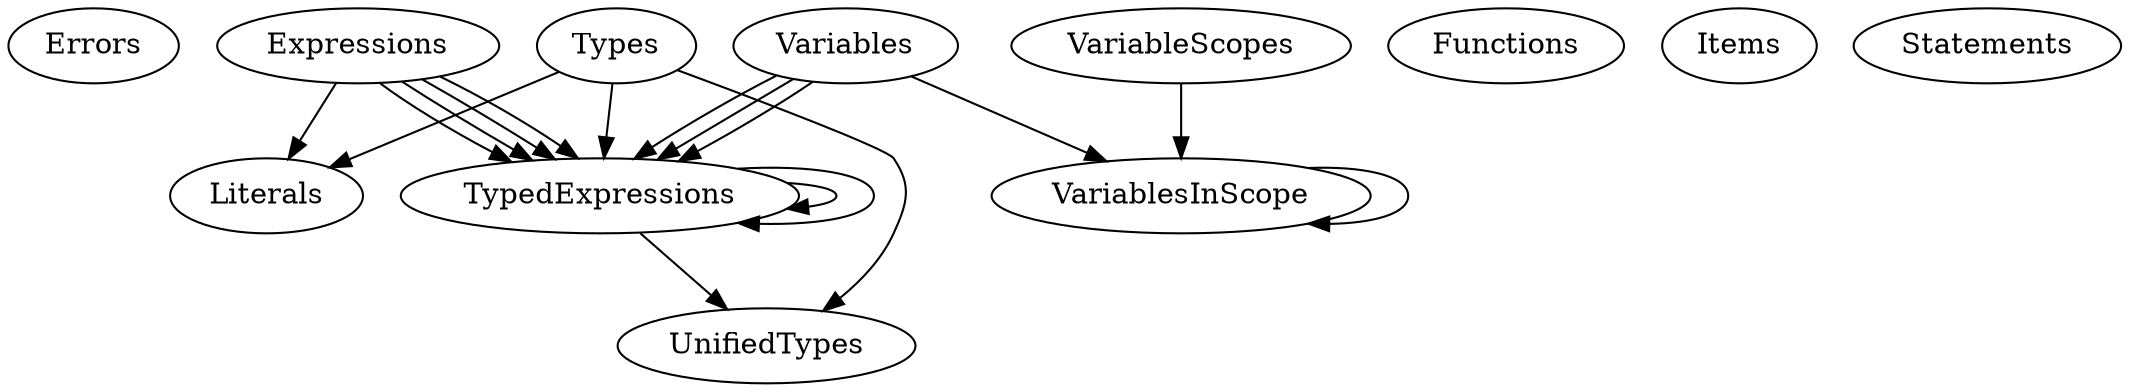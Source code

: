 digraph {
    0 [label=Errors];
    1 [label=Expressions];
    2 [label=Functions];
    3 [label=Items];
    4 [label=Literals];
    5 [label=Statements];
    6 [label=TypedExpressions];
    7 [label=Types];
    8 [label=UnifiedTypes];
    9 [label=VariableScopes];
    10 [label=Variables];
    11 [label=VariablesInScope];
    1 -> 4;
    1 -> 6;
    1 -> 6;
    1 -> 6;
    1 -> 6;
    6 -> 6;
    6 -> 6;
    6 -> 8;
    7 -> 4;
    7 -> 6;
    7 -> 8;
    9 -> 11;
    10 -> 6;
    10 -> 6;
    10 -> 6;
    10 -> 11;
    11 -> 11;
}
